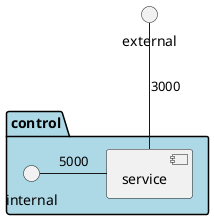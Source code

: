 @startuml

interface external

package "control" #lightblue {
    component service
    interface internal
}
external -- service : 3000
internal - service : 5000
@enduml
